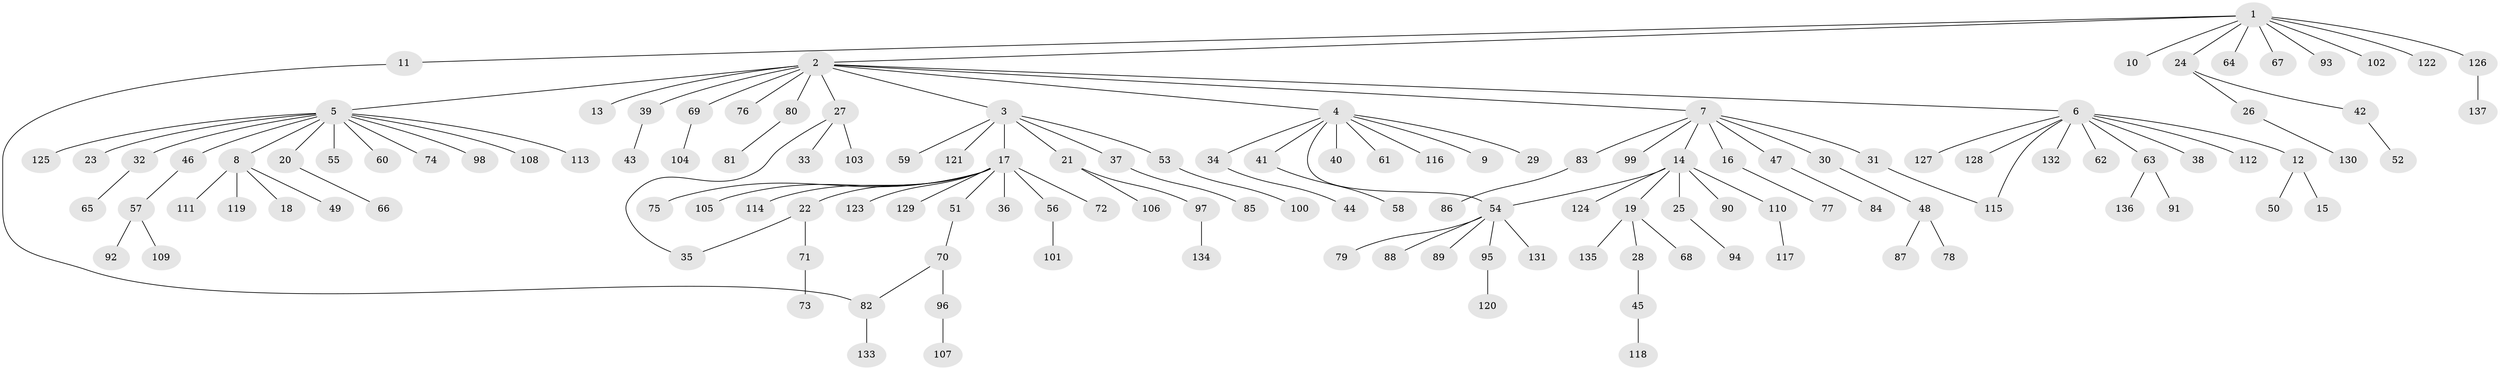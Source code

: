 // Generated by graph-tools (version 1.1) at 2025/25/03/09/25 03:25:57]
// undirected, 137 vertices, 140 edges
graph export_dot {
graph [start="1"]
  node [color=gray90,style=filled];
  1;
  2;
  3;
  4;
  5;
  6;
  7;
  8;
  9;
  10;
  11;
  12;
  13;
  14;
  15;
  16;
  17;
  18;
  19;
  20;
  21;
  22;
  23;
  24;
  25;
  26;
  27;
  28;
  29;
  30;
  31;
  32;
  33;
  34;
  35;
  36;
  37;
  38;
  39;
  40;
  41;
  42;
  43;
  44;
  45;
  46;
  47;
  48;
  49;
  50;
  51;
  52;
  53;
  54;
  55;
  56;
  57;
  58;
  59;
  60;
  61;
  62;
  63;
  64;
  65;
  66;
  67;
  68;
  69;
  70;
  71;
  72;
  73;
  74;
  75;
  76;
  77;
  78;
  79;
  80;
  81;
  82;
  83;
  84;
  85;
  86;
  87;
  88;
  89;
  90;
  91;
  92;
  93;
  94;
  95;
  96;
  97;
  98;
  99;
  100;
  101;
  102;
  103;
  104;
  105;
  106;
  107;
  108;
  109;
  110;
  111;
  112;
  113;
  114;
  115;
  116;
  117;
  118;
  119;
  120;
  121;
  122;
  123;
  124;
  125;
  126;
  127;
  128;
  129;
  130;
  131;
  132;
  133;
  134;
  135;
  136;
  137;
  1 -- 2;
  1 -- 10;
  1 -- 11;
  1 -- 24;
  1 -- 64;
  1 -- 67;
  1 -- 93;
  1 -- 102;
  1 -- 122;
  1 -- 126;
  2 -- 3;
  2 -- 4;
  2 -- 5;
  2 -- 6;
  2 -- 7;
  2 -- 13;
  2 -- 27;
  2 -- 39;
  2 -- 69;
  2 -- 76;
  2 -- 80;
  3 -- 17;
  3 -- 21;
  3 -- 37;
  3 -- 53;
  3 -- 59;
  3 -- 121;
  4 -- 9;
  4 -- 29;
  4 -- 34;
  4 -- 40;
  4 -- 41;
  4 -- 54;
  4 -- 61;
  4 -- 116;
  5 -- 8;
  5 -- 20;
  5 -- 23;
  5 -- 32;
  5 -- 46;
  5 -- 55;
  5 -- 60;
  5 -- 74;
  5 -- 98;
  5 -- 108;
  5 -- 113;
  5 -- 125;
  6 -- 12;
  6 -- 38;
  6 -- 62;
  6 -- 63;
  6 -- 112;
  6 -- 115;
  6 -- 127;
  6 -- 128;
  6 -- 132;
  7 -- 14;
  7 -- 16;
  7 -- 30;
  7 -- 31;
  7 -- 47;
  7 -- 83;
  7 -- 99;
  8 -- 18;
  8 -- 49;
  8 -- 111;
  8 -- 119;
  11 -- 82;
  12 -- 15;
  12 -- 50;
  14 -- 19;
  14 -- 25;
  14 -- 54;
  14 -- 90;
  14 -- 110;
  14 -- 124;
  16 -- 77;
  17 -- 22;
  17 -- 36;
  17 -- 51;
  17 -- 56;
  17 -- 72;
  17 -- 75;
  17 -- 105;
  17 -- 114;
  17 -- 123;
  17 -- 129;
  19 -- 28;
  19 -- 68;
  19 -- 135;
  20 -- 66;
  21 -- 97;
  21 -- 106;
  22 -- 35;
  22 -- 71;
  24 -- 26;
  24 -- 42;
  25 -- 94;
  26 -- 130;
  27 -- 33;
  27 -- 35;
  27 -- 103;
  28 -- 45;
  30 -- 48;
  31 -- 115;
  32 -- 65;
  34 -- 44;
  37 -- 85;
  39 -- 43;
  41 -- 58;
  42 -- 52;
  45 -- 118;
  46 -- 57;
  47 -- 84;
  48 -- 78;
  48 -- 87;
  51 -- 70;
  53 -- 100;
  54 -- 79;
  54 -- 88;
  54 -- 89;
  54 -- 95;
  54 -- 131;
  56 -- 101;
  57 -- 92;
  57 -- 109;
  63 -- 91;
  63 -- 136;
  69 -- 104;
  70 -- 82;
  70 -- 96;
  71 -- 73;
  80 -- 81;
  82 -- 133;
  83 -- 86;
  95 -- 120;
  96 -- 107;
  97 -- 134;
  110 -- 117;
  126 -- 137;
}

